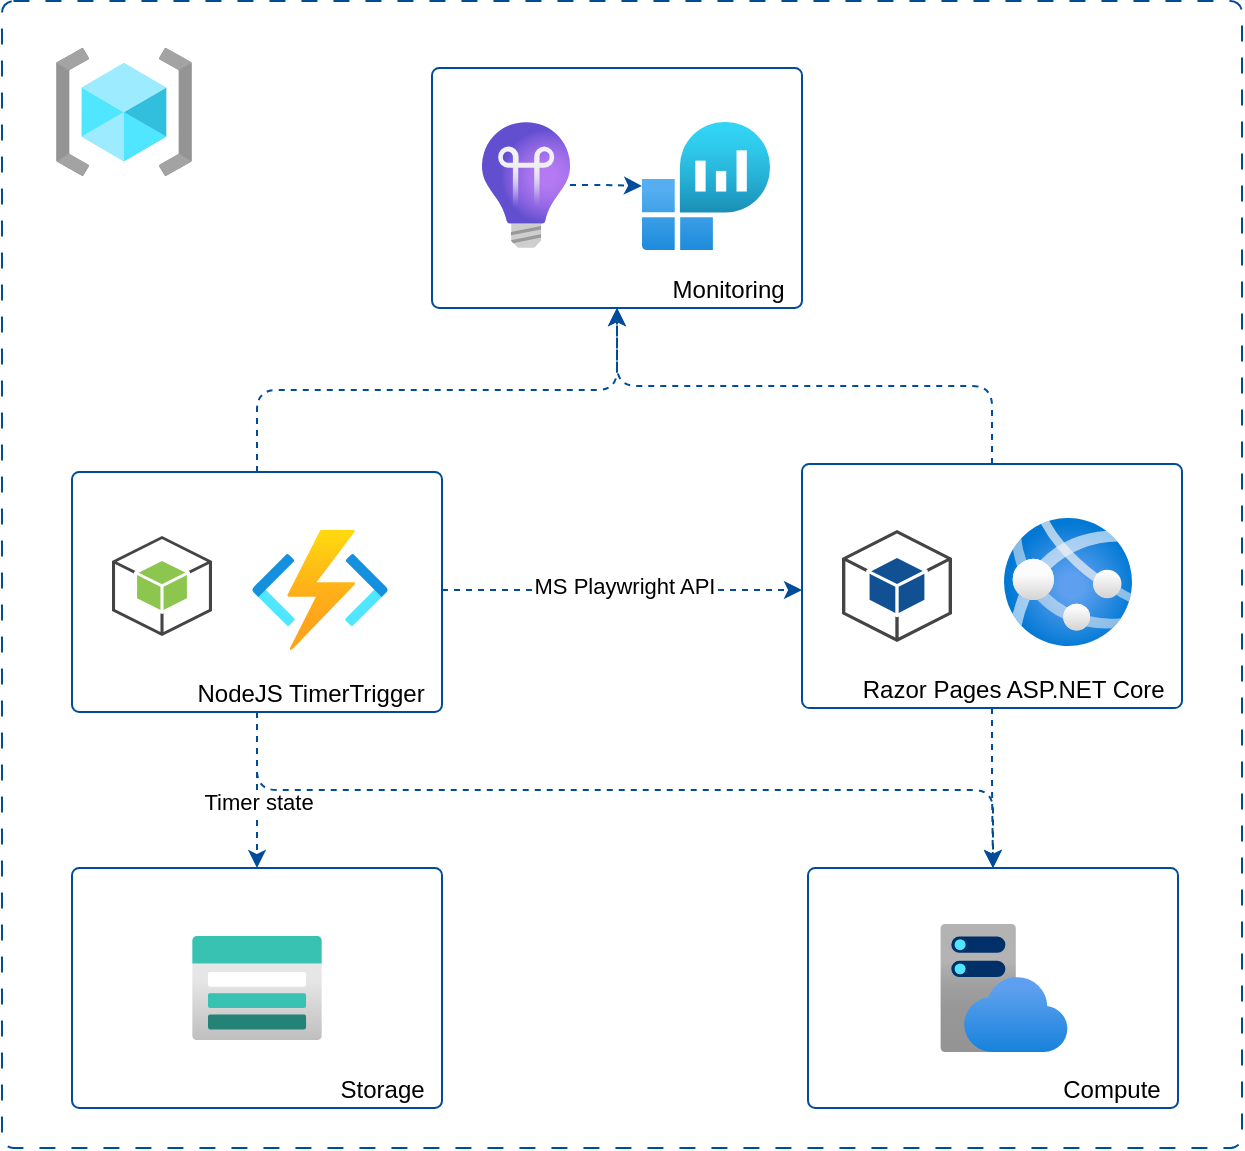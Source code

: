 <mxfile>
    <diagram id="qQz9nt6aCGnhlVeeNgsw" name="Page-1">
        <mxGraphModel dx="1873" dy="1754" grid="1" gridSize="10" guides="1" tooltips="1" connect="1" arrows="1" fold="1" page="1" pageScale="1" pageWidth="850" pageHeight="1100" background="#ffffff" math="0" shadow="0">
            <root>
                <mxCell id="0"/>
                <mxCell id="1" parent="0"/>
                <mxCell id="41" value="" style="rounded=1;whiteSpace=wrap;html=1;strokeColor=#004C99;strokeWidth=1;fontColor=#000000;fillColor=#FFFFFF;arcSize=1;verticalAlign=bottom;align=right;dashed=1;dashPattern=8 8;" vertex="1" parent="1">
                    <mxGeometry x="-10" y="-33.5" width="620" height="573.5" as="geometry"/>
                </mxCell>
                <mxCell id="40" value="Monitoring&amp;nbsp;&amp;nbsp;" style="rounded=1;whiteSpace=wrap;html=1;strokeColor=#004C99;strokeWidth=1;fontColor=#000000;fillColor=#FFFFFF;arcSize=3;verticalAlign=bottom;align=right;" vertex="1" parent="1">
                    <mxGeometry x="205" width="185" height="120" as="geometry"/>
                </mxCell>
                <mxCell id="37" value="Compute&amp;nbsp;&amp;nbsp;" style="rounded=1;whiteSpace=wrap;html=1;strokeColor=#004C99;strokeWidth=1;fontColor=#000000;fillColor=#FFFFFF;arcSize=3;verticalAlign=bottom;align=right;" vertex="1" parent="1">
                    <mxGeometry x="393" y="400" width="185" height="120" as="geometry"/>
                </mxCell>
                <mxCell id="36" value="Storage&amp;nbsp;&amp;nbsp;" style="rounded=1;whiteSpace=wrap;html=1;strokeColor=#004C99;strokeWidth=1;fontColor=#000000;fillColor=#FFFFFF;arcSize=3;verticalAlign=bottom;align=right;" vertex="1" parent="1">
                    <mxGeometry x="25" y="400" width="185" height="120" as="geometry"/>
                </mxCell>
                <mxCell id="30" style="edgeStyle=elbowEdgeStyle;elbow=vertical;html=1;dashed=1;labelBackgroundColor=#FFFFFF;strokeColor=#004C99;fontColor=#000000;" edge="1" parent="1" source="25" target="40">
                    <mxGeometry relative="1" as="geometry">
                        <mxPoint x="290" y="118.5" as="targetPoint"/>
                    </mxGeometry>
                </mxCell>
                <mxCell id="39" style="edgeStyle=elbowEdgeStyle;elbow=vertical;html=1;entryX=0.5;entryY=0;entryDx=0;entryDy=0;dashed=1;labelBackgroundColor=#FFFFFF;strokeColor=#004C99;fontColor=#000000;" edge="1" parent="1" source="25" target="37">
                    <mxGeometry relative="1" as="geometry"/>
                </mxCell>
                <mxCell id="25" value="Razor Pages ASP.NET Core&amp;nbsp;&amp;nbsp;" style="rounded=1;whiteSpace=wrap;html=1;strokeColor=#004C99;strokeWidth=1;fontColor=#000000;fillColor=#FFFFFF;arcSize=3;verticalAlign=bottom;align=right;" vertex="1" parent="1">
                    <mxGeometry x="390" y="198" width="190" height="122" as="geometry"/>
                </mxCell>
                <mxCell id="27" style="edgeStyle=elbowEdgeStyle;elbow=vertical;html=1;dashed=1;labelBackgroundColor=#FFFFFF;strokeColor=#004C99;fontColor=#000000;" edge="1" parent="1" source="23" target="36">
                    <mxGeometry relative="1" as="geometry">
                        <mxPoint x="117.5" y="393" as="targetPoint"/>
                    </mxGeometry>
                </mxCell>
                <mxCell id="28" value="&lt;span style=&quot;background-color: rgb(255, 255, 255);&quot;&gt;Timer state&lt;/span&gt;" style="edgeLabel;html=1;align=center;verticalAlign=middle;resizable=0;points=[];fontColor=#000000;" vertex="1" connectable="0" parent="27">
                    <mxGeometry x="-0.561" y="2" relative="1" as="geometry">
                        <mxPoint x="-2" y="28" as="offset"/>
                    </mxGeometry>
                </mxCell>
                <mxCell id="29" style="edgeStyle=elbowEdgeStyle;elbow=vertical;html=1;dashed=1;labelBackgroundColor=#FFFFFF;strokeColor=#004C99;fontColor=#000000;" edge="1" parent="1" source="23" target="40">
                    <mxGeometry relative="1" as="geometry">
                        <mxPoint x="290" y="118.5" as="targetPoint"/>
                    </mxGeometry>
                </mxCell>
                <mxCell id="32" style="edgeStyle=elbowEdgeStyle;elbow=vertical;html=1;dashed=1;labelBackgroundColor=#FFFFFF;strokeColor=#004C99;fontColor=#000000;" edge="1" parent="1" source="23" target="37">
                    <mxGeometry relative="1" as="geometry">
                        <mxPoint x="485" y="370" as="targetPoint"/>
                    </mxGeometry>
                </mxCell>
                <mxCell id="34" style="edgeStyle=elbowEdgeStyle;elbow=vertical;html=1;dashed=1;labelBackgroundColor=#FFFFFF;strokeColor=#004C99;fontColor=#000000;" edge="1" parent="1" source="23" target="25">
                    <mxGeometry relative="1" as="geometry"/>
                </mxCell>
                <mxCell id="35" value="&lt;span style=&quot;background-color: rgb(255, 255, 255);&quot;&gt;MS Playwright API&lt;/span&gt;" style="edgeLabel;html=1;align=center;verticalAlign=middle;resizable=0;points=[];fontColor=#000000;" vertex="1" connectable="0" parent="34">
                    <mxGeometry x="0.23" relative="1" as="geometry">
                        <mxPoint x="-20" y="-2" as="offset"/>
                    </mxGeometry>
                </mxCell>
                <mxCell id="23" value="NodeJS TimerTrigger&amp;nbsp;&amp;nbsp;" style="rounded=1;whiteSpace=wrap;html=1;strokeColor=#004C99;strokeWidth=1;fontColor=#000000;fillColor=#FFFFFF;arcSize=3;verticalAlign=bottom;align=right;" vertex="1" parent="1">
                    <mxGeometry x="25" y="202" width="185" height="120" as="geometry"/>
                </mxCell>
                <mxCell id="7" value="" style="aspect=fixed;html=1;points=[];align=center;image;fontSize=12;image=img/lib/azure2/compute/App_Services.svg;strokeColor=#004C99;strokeWidth=1;fontColor=#000000;fillColor=#FFFFFF;" vertex="1" parent="1">
                    <mxGeometry x="491" y="225" width="64" height="64" as="geometry"/>
                </mxCell>
                <mxCell id="8" value="" style="aspect=fixed;html=1;points=[];align=center;image;fontSize=12;image=img/lib/azure2/compute/Function_Apps.svg;strokeColor=#004C99;strokeWidth=1;fontColor=#000000;fillColor=#FFFFFF;" vertex="1" parent="1">
                    <mxGeometry x="115" y="231" width="68" height="60" as="geometry"/>
                </mxCell>
                <mxCell id="9" value="" style="aspect=fixed;html=1;points=[];align=center;image;fontSize=12;image=img/lib/azure2/general/Resource_Groups.svg;strokeColor=#004C99;strokeWidth=1;fontColor=#000000;fillColor=#FFFFFF;" vertex="1" parent="1">
                    <mxGeometry x="17" y="-10" width="68" height="64" as="geometry"/>
                </mxCell>
                <mxCell id="11" value="" style="aspect=fixed;html=1;points=[];align=center;image;fontSize=12;image=img/lib/azure2/storage/Storage_Accounts.svg;strokeColor=#004C99;strokeWidth=1;fontColor=#000000;fillColor=#FFFFFF;" vertex="1" parent="1">
                    <mxGeometry x="85" y="434" width="65" height="52" as="geometry"/>
                </mxCell>
                <mxCell id="12" value="" style="aspect=fixed;html=1;points=[];align=center;image;fontSize=12;image=img/lib/azure2/app_services/App_Service_Plans.svg;strokeColor=#004C99;strokeWidth=1;fontColor=#000000;fillColor=#FFFFFF;" vertex="1" parent="1">
                    <mxGeometry x="459" y="428" width="64" height="64" as="geometry"/>
                </mxCell>
                <mxCell id="17" style="edgeStyle=elbowEdgeStyle;html=1;dashed=1;strokeColor=#004C99;fontColor=#000000;" edge="1" parent="1" source="13" target="42">
                    <mxGeometry relative="1" as="geometry">
                        <mxPoint x="300" y="58.5" as="targetPoint"/>
                    </mxGeometry>
                </mxCell>
                <mxCell id="13" value="" style="aspect=fixed;html=1;points=[];align=center;image;fontSize=12;image=img/lib/azure2/devops/Application_Insights.svg;strokeColor=#004C99;strokeWidth=1;fontColor=#000000;fillColor=#FFFFFF;" vertex="1" parent="1">
                    <mxGeometry x="230" y="27" width="44" height="63" as="geometry"/>
                </mxCell>
                <mxCell id="22" value="" style="outlineConnect=0;dashed=0;verticalLabelPosition=bottom;verticalAlign=top;align=center;html=1;shape=mxgraph.aws3.android;fillColor=#115193;gradientColor=none;strokeColor=#004C99;strokeWidth=1;fontColor=#000000;" vertex="1" parent="1">
                    <mxGeometry x="410" y="231" width="55" height="56" as="geometry"/>
                </mxCell>
                <mxCell id="33" value="" style="outlineConnect=0;dashed=0;verticalLabelPosition=bottom;verticalAlign=top;align=center;html=1;shape=mxgraph.aws3.android;fillColor=#8CC64F;gradientColor=none;labelBackgroundColor=#FFFFFF;strokeColor=#004C99;strokeWidth=1;fontColor=#000000;" vertex="1" parent="1">
                    <mxGeometry x="45" y="234" width="50" height="50" as="geometry"/>
                </mxCell>
                <mxCell id="42" value="" style="aspect=fixed;html=1;points=[];align=center;image;fontSize=12;image=img/lib/azure2/analytics/Log_Analytics_Workspaces.svg;dashed=1;dashPattern=8 8;labelBackgroundColor=#FFFFFF;strokeColor=#004C99;strokeWidth=1;fontColor=#000000;fillColor=#FFFFFF;" vertex="1" parent="1">
                    <mxGeometry x="310" y="27" width="64" height="64" as="geometry"/>
                </mxCell>
            </root>
        </mxGraphModel>
    </diagram>
</mxfile>